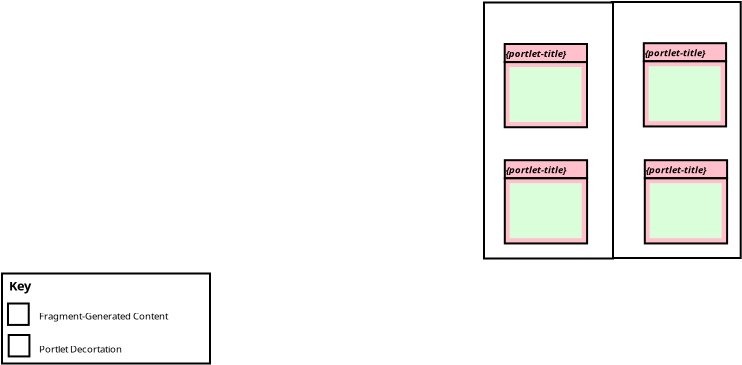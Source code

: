 <?xml version="1.0" encoding="UTF-8"?>
<dia:diagram xmlns:dia="http://www.lysator.liu.se/~alla/dia/">
  <dia:layer name="Background" visible="true">
    <dia:object type="Standard - Box" version="0" id="O0">
      <dia:attribute name="obj_pos">
        <dia:point val="15.678,3.688"/>
      </dia:attribute>
      <dia:attribute name="obj_bb">
        <dia:rectangle val="15.628,3.638;22.178,16.538"/>
      </dia:attribute>
      <dia:attribute name="elem_corner">
        <dia:point val="15.678,3.688"/>
      </dia:attribute>
      <dia:attribute name="elem_width">
        <dia:real val="6.45"/>
      </dia:attribute>
      <dia:attribute name="elem_height">
        <dia:real val="12.8"/>
      </dia:attribute>
      <dia:attribute name="show_background">
        <dia:boolean val="true"/>
      </dia:attribute>
    </dia:object>
    <dia:object type="Standard - Box" version="0" id="O1">
      <dia:attribute name="obj_pos">
        <dia:point val="9.293,3.713"/>
      </dia:attribute>
      <dia:attribute name="obj_bb">
        <dia:rectangle val="9.243,3.663;15.793,16.563"/>
      </dia:attribute>
      <dia:attribute name="elem_corner">
        <dia:point val="9.293,3.713"/>
      </dia:attribute>
      <dia:attribute name="elem_width">
        <dia:real val="6.45"/>
      </dia:attribute>
      <dia:attribute name="elem_height">
        <dia:real val="12.8"/>
      </dia:attribute>
      <dia:attribute name="show_background">
        <dia:boolean val="true"/>
      </dia:attribute>
    </dia:object>
    <dia:group>
      <dia:object type="Standard - Box" version="0" id="O2">
        <dia:attribute name="obj_pos">
          <dia:point val="10.328,5.788"/>
        </dia:attribute>
        <dia:attribute name="obj_bb">
          <dia:rectangle val="10.278,5.738;14.493,6.738"/>
        </dia:attribute>
        <dia:attribute name="elem_corner">
          <dia:point val="10.328,5.788"/>
        </dia:attribute>
        <dia:attribute name="elem_width">
          <dia:real val="4.115"/>
        </dia:attribute>
        <dia:attribute name="elem_height">
          <dia:real val="0.9"/>
        </dia:attribute>
        <dia:attribute name="inner_color">
          <dia:color val="#ffc0cb"/>
        </dia:attribute>
        <dia:attribute name="show_background">
          <dia:boolean val="true"/>
        </dia:attribute>
      </dia:object>
      <dia:object type="Standard - Text" version="0" id="O3">
        <dia:attribute name="obj_pos">
          <dia:point val="10.385,6.438"/>
        </dia:attribute>
        <dia:attribute name="obj_bb">
          <dia:rectangle val="10.385,5.838;13.985,6.588"/>
        </dia:attribute>
        <dia:attribute name="text">
          <dia:composite type="text">
            <dia:attribute name="string">
              <dia:string>#{portlet-title}#</dia:string>
            </dia:attribute>
            <dia:attribute name="font">
              <dia:font family="sans" style="88" name="Helvetica"/>
            </dia:attribute>
            <dia:attribute name="height">
              <dia:real val="0.6"/>
            </dia:attribute>
            <dia:attribute name="pos">
              <dia:point val="10.385,6.438"/>
            </dia:attribute>
            <dia:attribute name="color">
              <dia:color val="#000000"/>
            </dia:attribute>
            <dia:attribute name="alignment">
              <dia:enum val="0"/>
            </dia:attribute>
          </dia:composite>
        </dia:attribute>
      </dia:object>
      <dia:object type="Standard - Box" version="0" id="O4">
        <dia:attribute name="obj_pos">
          <dia:point val="10.328,6.694"/>
        </dia:attribute>
        <dia:attribute name="obj_bb">
          <dia:rectangle val="10.278,6.644;14.493,10.001"/>
        </dia:attribute>
        <dia:attribute name="elem_corner">
          <dia:point val="10.328,6.694"/>
        </dia:attribute>
        <dia:attribute name="elem_width">
          <dia:real val="4.115"/>
        </dia:attribute>
        <dia:attribute name="elem_height">
          <dia:real val="3.256"/>
        </dia:attribute>
        <dia:attribute name="inner_color">
          <dia:color val="#ffc0cb"/>
        </dia:attribute>
        <dia:attribute name="show_background">
          <dia:boolean val="true"/>
        </dia:attribute>
      </dia:object>
      <dia:object type="Standard - Box" version="0" id="O5">
        <dia:attribute name="obj_pos">
          <dia:point val="10.593,6.963"/>
        </dia:attribute>
        <dia:attribute name="obj_bb">
          <dia:rectangle val="10.568,6.938;14.168,9.688"/>
        </dia:attribute>
        <dia:attribute name="elem_corner">
          <dia:point val="10.593,6.963"/>
        </dia:attribute>
        <dia:attribute name="elem_width">
          <dia:real val="3.55"/>
        </dia:attribute>
        <dia:attribute name="elem_height">
          <dia:real val="2.7"/>
        </dia:attribute>
        <dia:attribute name="border_width">
          <dia:real val="0.05"/>
        </dia:attribute>
        <dia:attribute name="border_color">
          <dia:color val="#dafdda"/>
        </dia:attribute>
        <dia:attribute name="inner_color">
          <dia:color val="#dafdda"/>
        </dia:attribute>
        <dia:attribute name="show_background">
          <dia:boolean val="true"/>
        </dia:attribute>
      </dia:object>
    </dia:group>
    <dia:group>
      <dia:object type="Standard - Box" version="0" id="O6">
        <dia:attribute name="obj_pos">
          <dia:point val="17.283,5.748"/>
        </dia:attribute>
        <dia:attribute name="obj_bb">
          <dia:rectangle val="17.233,5.698;21.448,6.698"/>
        </dia:attribute>
        <dia:attribute name="elem_corner">
          <dia:point val="17.283,5.748"/>
        </dia:attribute>
        <dia:attribute name="elem_width">
          <dia:real val="4.115"/>
        </dia:attribute>
        <dia:attribute name="elem_height">
          <dia:real val="0.9"/>
        </dia:attribute>
        <dia:attribute name="inner_color">
          <dia:color val="#ffc0cb"/>
        </dia:attribute>
        <dia:attribute name="show_background">
          <dia:boolean val="true"/>
        </dia:attribute>
      </dia:object>
      <dia:object type="Standard - Text" version="0" id="O7">
        <dia:attribute name="obj_pos">
          <dia:point val="17.34,6.398"/>
        </dia:attribute>
        <dia:attribute name="obj_bb">
          <dia:rectangle val="17.34,5.798;20.94,6.548"/>
        </dia:attribute>
        <dia:attribute name="text">
          <dia:composite type="text">
            <dia:attribute name="string">
              <dia:string>#{portlet-title}#</dia:string>
            </dia:attribute>
            <dia:attribute name="font">
              <dia:font family="sans" style="88" name="Helvetica"/>
            </dia:attribute>
            <dia:attribute name="height">
              <dia:real val="0.6"/>
            </dia:attribute>
            <dia:attribute name="pos">
              <dia:point val="17.34,6.398"/>
            </dia:attribute>
            <dia:attribute name="color">
              <dia:color val="#000000"/>
            </dia:attribute>
            <dia:attribute name="alignment">
              <dia:enum val="0"/>
            </dia:attribute>
          </dia:composite>
        </dia:attribute>
      </dia:object>
      <dia:object type="Standard - Box" version="0" id="O8">
        <dia:attribute name="obj_pos">
          <dia:point val="17.283,6.654"/>
        </dia:attribute>
        <dia:attribute name="obj_bb">
          <dia:rectangle val="17.233,6.604;21.448,9.961"/>
        </dia:attribute>
        <dia:attribute name="elem_corner">
          <dia:point val="17.283,6.654"/>
        </dia:attribute>
        <dia:attribute name="elem_width">
          <dia:real val="4.115"/>
        </dia:attribute>
        <dia:attribute name="elem_height">
          <dia:real val="3.256"/>
        </dia:attribute>
        <dia:attribute name="inner_color">
          <dia:color val="#ffc0cb"/>
        </dia:attribute>
        <dia:attribute name="show_background">
          <dia:boolean val="true"/>
        </dia:attribute>
      </dia:object>
      <dia:object type="Standard - Box" version="0" id="O9">
        <dia:attribute name="obj_pos">
          <dia:point val="17.548,6.923"/>
        </dia:attribute>
        <dia:attribute name="obj_bb">
          <dia:rectangle val="17.523,6.898;21.123,9.648"/>
        </dia:attribute>
        <dia:attribute name="elem_corner">
          <dia:point val="17.548,6.923"/>
        </dia:attribute>
        <dia:attribute name="elem_width">
          <dia:real val="3.55"/>
        </dia:attribute>
        <dia:attribute name="elem_height">
          <dia:real val="2.7"/>
        </dia:attribute>
        <dia:attribute name="border_width">
          <dia:real val="0.05"/>
        </dia:attribute>
        <dia:attribute name="border_color">
          <dia:color val="#dafdda"/>
        </dia:attribute>
        <dia:attribute name="inner_color">
          <dia:color val="#dafdda"/>
        </dia:attribute>
        <dia:attribute name="show_background">
          <dia:boolean val="true"/>
        </dia:attribute>
      </dia:object>
    </dia:group>
    <dia:group>
      <dia:object type="Standard - Box" version="0" id="O10">
        <dia:attribute name="obj_pos">
          <dia:point val="10.333,11.598"/>
        </dia:attribute>
        <dia:attribute name="obj_bb">
          <dia:rectangle val="10.283,11.548;14.498,12.548"/>
        </dia:attribute>
        <dia:attribute name="elem_corner">
          <dia:point val="10.333,11.598"/>
        </dia:attribute>
        <dia:attribute name="elem_width">
          <dia:real val="4.115"/>
        </dia:attribute>
        <dia:attribute name="elem_height">
          <dia:real val="0.9"/>
        </dia:attribute>
        <dia:attribute name="inner_color">
          <dia:color val="#ffc0cb"/>
        </dia:attribute>
        <dia:attribute name="show_background">
          <dia:boolean val="true"/>
        </dia:attribute>
      </dia:object>
      <dia:object type="Standard - Text" version="0" id="O11">
        <dia:attribute name="obj_pos">
          <dia:point val="10.39,12.248"/>
        </dia:attribute>
        <dia:attribute name="obj_bb">
          <dia:rectangle val="10.39,11.648;13.99,12.398"/>
        </dia:attribute>
        <dia:attribute name="text">
          <dia:composite type="text">
            <dia:attribute name="string">
              <dia:string>#{portlet-title}#</dia:string>
            </dia:attribute>
            <dia:attribute name="font">
              <dia:font family="sans" style="88" name="Helvetica"/>
            </dia:attribute>
            <dia:attribute name="height">
              <dia:real val="0.6"/>
            </dia:attribute>
            <dia:attribute name="pos">
              <dia:point val="10.39,12.248"/>
            </dia:attribute>
            <dia:attribute name="color">
              <dia:color val="#000000"/>
            </dia:attribute>
            <dia:attribute name="alignment">
              <dia:enum val="0"/>
            </dia:attribute>
          </dia:composite>
        </dia:attribute>
      </dia:object>
      <dia:object type="Standard - Box" version="0" id="O12">
        <dia:attribute name="obj_pos">
          <dia:point val="10.333,12.504"/>
        </dia:attribute>
        <dia:attribute name="obj_bb">
          <dia:rectangle val="10.283,12.454;14.498,15.811"/>
        </dia:attribute>
        <dia:attribute name="elem_corner">
          <dia:point val="10.333,12.504"/>
        </dia:attribute>
        <dia:attribute name="elem_width">
          <dia:real val="4.115"/>
        </dia:attribute>
        <dia:attribute name="elem_height">
          <dia:real val="3.256"/>
        </dia:attribute>
        <dia:attribute name="inner_color">
          <dia:color val="#ffc0cb"/>
        </dia:attribute>
        <dia:attribute name="show_background">
          <dia:boolean val="true"/>
        </dia:attribute>
      </dia:object>
      <dia:object type="Standard - Box" version="0" id="O13">
        <dia:attribute name="obj_pos">
          <dia:point val="10.598,12.773"/>
        </dia:attribute>
        <dia:attribute name="obj_bb">
          <dia:rectangle val="10.573,12.748;14.173,15.498"/>
        </dia:attribute>
        <dia:attribute name="elem_corner">
          <dia:point val="10.598,12.773"/>
        </dia:attribute>
        <dia:attribute name="elem_width">
          <dia:real val="3.55"/>
        </dia:attribute>
        <dia:attribute name="elem_height">
          <dia:real val="2.7"/>
        </dia:attribute>
        <dia:attribute name="border_width">
          <dia:real val="0.05"/>
        </dia:attribute>
        <dia:attribute name="border_color">
          <dia:color val="#dafdda"/>
        </dia:attribute>
        <dia:attribute name="inner_color">
          <dia:color val="#dafdda"/>
        </dia:attribute>
        <dia:attribute name="show_background">
          <dia:boolean val="true"/>
        </dia:attribute>
      </dia:object>
    </dia:group>
    <dia:group>
      <dia:object type="Standard - Box" version="0" id="O14">
        <dia:attribute name="obj_pos">
          <dia:point val="17.333,11.598"/>
        </dia:attribute>
        <dia:attribute name="obj_bb">
          <dia:rectangle val="17.283,11.548;21.498,12.548"/>
        </dia:attribute>
        <dia:attribute name="elem_corner">
          <dia:point val="17.333,11.598"/>
        </dia:attribute>
        <dia:attribute name="elem_width">
          <dia:real val="4.115"/>
        </dia:attribute>
        <dia:attribute name="elem_height">
          <dia:real val="0.9"/>
        </dia:attribute>
        <dia:attribute name="inner_color">
          <dia:color val="#ffc0cb"/>
        </dia:attribute>
        <dia:attribute name="show_background">
          <dia:boolean val="true"/>
        </dia:attribute>
      </dia:object>
      <dia:object type="Standard - Text" version="0" id="O15">
        <dia:attribute name="obj_pos">
          <dia:point val="17.39,12.248"/>
        </dia:attribute>
        <dia:attribute name="obj_bb">
          <dia:rectangle val="17.39,11.648;20.99,12.398"/>
        </dia:attribute>
        <dia:attribute name="text">
          <dia:composite type="text">
            <dia:attribute name="string">
              <dia:string>#{portlet-title}#</dia:string>
            </dia:attribute>
            <dia:attribute name="font">
              <dia:font family="sans" style="88" name="Helvetica"/>
            </dia:attribute>
            <dia:attribute name="height">
              <dia:real val="0.6"/>
            </dia:attribute>
            <dia:attribute name="pos">
              <dia:point val="17.39,12.248"/>
            </dia:attribute>
            <dia:attribute name="color">
              <dia:color val="#000000"/>
            </dia:attribute>
            <dia:attribute name="alignment">
              <dia:enum val="0"/>
            </dia:attribute>
          </dia:composite>
        </dia:attribute>
      </dia:object>
      <dia:object type="Standard - Box" version="0" id="O16">
        <dia:attribute name="obj_pos">
          <dia:point val="17.333,12.504"/>
        </dia:attribute>
        <dia:attribute name="obj_bb">
          <dia:rectangle val="17.283,12.454;21.498,15.811"/>
        </dia:attribute>
        <dia:attribute name="elem_corner">
          <dia:point val="17.333,12.504"/>
        </dia:attribute>
        <dia:attribute name="elem_width">
          <dia:real val="4.115"/>
        </dia:attribute>
        <dia:attribute name="elem_height">
          <dia:real val="3.256"/>
        </dia:attribute>
        <dia:attribute name="inner_color">
          <dia:color val="#ffc0cb"/>
        </dia:attribute>
        <dia:attribute name="show_background">
          <dia:boolean val="true"/>
        </dia:attribute>
      </dia:object>
      <dia:object type="Standard - Box" version="0" id="O17">
        <dia:attribute name="obj_pos">
          <dia:point val="17.598,12.773"/>
        </dia:attribute>
        <dia:attribute name="obj_bb">
          <dia:rectangle val="17.573,12.748;21.173,15.498"/>
        </dia:attribute>
        <dia:attribute name="elem_corner">
          <dia:point val="17.598,12.773"/>
        </dia:attribute>
        <dia:attribute name="elem_width">
          <dia:real val="3.55"/>
        </dia:attribute>
        <dia:attribute name="elem_height">
          <dia:real val="2.7"/>
        </dia:attribute>
        <dia:attribute name="border_width">
          <dia:real val="0.05"/>
        </dia:attribute>
        <dia:attribute name="border_color">
          <dia:color val="#dafdda"/>
        </dia:attribute>
        <dia:attribute name="inner_color">
          <dia:color val="#dafdda"/>
        </dia:attribute>
        <dia:attribute name="show_background">
          <dia:boolean val="true"/>
        </dia:attribute>
      </dia:object>
    </dia:group>
    <dia:group>
      <dia:object type="Standard - Box" version="0" id="O18">
        <dia:attribute name="obj_pos">
          <dia:point val="-14.807,17.263"/>
        </dia:attribute>
        <dia:attribute name="obj_bb">
          <dia:rectangle val="-14.857,17.213;-4.357,21.813"/>
        </dia:attribute>
        <dia:attribute name="elem_corner">
          <dia:point val="-14.807,17.263"/>
        </dia:attribute>
        <dia:attribute name="elem_width">
          <dia:real val="10.4"/>
        </dia:attribute>
        <dia:attribute name="elem_height">
          <dia:real val="4.5"/>
        </dia:attribute>
        <dia:attribute name="show_background">
          <dia:boolean val="true"/>
        </dia:attribute>
      </dia:object>
      <dia:object type="Geometric - Perfect Square" version="0" id="O19">
        <dia:attribute name="obj_pos">
          <dia:point val="-14.507,18.763"/>
        </dia:attribute>
        <dia:attribute name="obj_bb">
          <dia:rectangle val="-14.557,18.713;-13.421,19.884"/>
        </dia:attribute>
        <dia:attribute name="elem_corner">
          <dia:point val="-14.507,18.763"/>
        </dia:attribute>
        <dia:attribute name="elem_width">
          <dia:real val="1.036"/>
        </dia:attribute>
        <dia:attribute name="elem_height">
          <dia:real val="1.071"/>
        </dia:attribute>
        <dia:attribute name="border_color">
          <dia:color val="#dafdda"/>
        </dia:attribute>
        <dia:attribute name="inner_color">
          <dia:color val="#dafdda"/>
        </dia:attribute>
        <dia:attribute name="show_background">
          <dia:boolean val="true"/>
        </dia:attribute>
        <dia:attribute name="flip_horizontal">
          <dia:boolean val="false"/>
        </dia:attribute>
        <dia:attribute name="flip_vertical">
          <dia:boolean val="false"/>
        </dia:attribute>
        <dia:attribute name="padding">
          <dia:real val="0.354"/>
        </dia:attribute>
      </dia:object>
      <dia:object type="Standard - Text" version="0" id="O20">
        <dia:attribute name="obj_pos">
          <dia:point val="-12.957,19.563"/>
        </dia:attribute>
        <dia:attribute name="obj_bb">
          <dia:rectangle val="-12.957,18.963;-4.907,19.713"/>
        </dia:attribute>
        <dia:attribute name="text">
          <dia:composite type="text">
            <dia:attribute name="string">
              <dia:string>#Fragment-Generated Content#</dia:string>
            </dia:attribute>
            <dia:attribute name="font">
              <dia:font family="sans" style="0" name="Helvetica"/>
            </dia:attribute>
            <dia:attribute name="height">
              <dia:real val="0.6"/>
            </dia:attribute>
            <dia:attribute name="pos">
              <dia:point val="-12.957,19.563"/>
            </dia:attribute>
            <dia:attribute name="color">
              <dia:color val="#000000"/>
            </dia:attribute>
            <dia:attribute name="alignment">
              <dia:enum val="0"/>
            </dia:attribute>
          </dia:composite>
        </dia:attribute>
      </dia:object>
      <dia:object type="Geometric - Perfect Square" version="0" id="O21">
        <dia:attribute name="obj_pos">
          <dia:point val="-14.472,20.338"/>
        </dia:attribute>
        <dia:attribute name="obj_bb">
          <dia:rectangle val="-14.522,20.288;-13.386,21.459"/>
        </dia:attribute>
        <dia:attribute name="elem_corner">
          <dia:point val="-14.472,20.338"/>
        </dia:attribute>
        <dia:attribute name="elem_width">
          <dia:real val="1.036"/>
        </dia:attribute>
        <dia:attribute name="elem_height">
          <dia:real val="1.071"/>
        </dia:attribute>
        <dia:attribute name="border_color">
          <dia:color val="#ffc0cb"/>
        </dia:attribute>
        <dia:attribute name="inner_color">
          <dia:color val="#ffc0cb"/>
        </dia:attribute>
        <dia:attribute name="show_background">
          <dia:boolean val="true"/>
        </dia:attribute>
        <dia:attribute name="flip_horizontal">
          <dia:boolean val="false"/>
        </dia:attribute>
        <dia:attribute name="flip_vertical">
          <dia:boolean val="false"/>
        </dia:attribute>
        <dia:attribute name="padding">
          <dia:real val="0.354"/>
        </dia:attribute>
      </dia:object>
      <dia:object type="Standard - Text" version="0" id="O22">
        <dia:attribute name="obj_pos">
          <dia:point val="-12.957,21.213"/>
        </dia:attribute>
        <dia:attribute name="obj_bb">
          <dia:rectangle val="-12.957,20.613;-7.907,21.363"/>
        </dia:attribute>
        <dia:attribute name="text">
          <dia:composite type="text">
            <dia:attribute name="string">
              <dia:string>#Portlet Decortation#</dia:string>
            </dia:attribute>
            <dia:attribute name="font">
              <dia:font family="sans" style="0" name="Helvetica"/>
            </dia:attribute>
            <dia:attribute name="height">
              <dia:real val="0.6"/>
            </dia:attribute>
            <dia:attribute name="pos">
              <dia:point val="-12.957,21.213"/>
            </dia:attribute>
            <dia:attribute name="color">
              <dia:color val="#000000"/>
            </dia:attribute>
            <dia:attribute name="alignment">
              <dia:enum val="0"/>
            </dia:attribute>
          </dia:composite>
        </dia:attribute>
      </dia:object>
      <dia:object type="Standard - Text" version="0" id="O23">
        <dia:attribute name="obj_pos">
          <dia:point val="-14.457,18.113"/>
        </dia:attribute>
        <dia:attribute name="obj_bb">
          <dia:rectangle val="-14.457,17.363;-12.957,18.363"/>
        </dia:attribute>
        <dia:attribute name="text">
          <dia:composite type="text">
            <dia:attribute name="string">
              <dia:string>#Key#</dia:string>
            </dia:attribute>
            <dia:attribute name="font">
              <dia:font family="sans" style="80" name="Helvetica"/>
            </dia:attribute>
            <dia:attribute name="height">
              <dia:real val="0.8"/>
            </dia:attribute>
            <dia:attribute name="pos">
              <dia:point val="-14.457,18.113"/>
            </dia:attribute>
            <dia:attribute name="color">
              <dia:color val="#000000"/>
            </dia:attribute>
            <dia:attribute name="alignment">
              <dia:enum val="0"/>
            </dia:attribute>
          </dia:composite>
        </dia:attribute>
      </dia:object>
    </dia:group>
  </dia:layer>
</dia:diagram>
